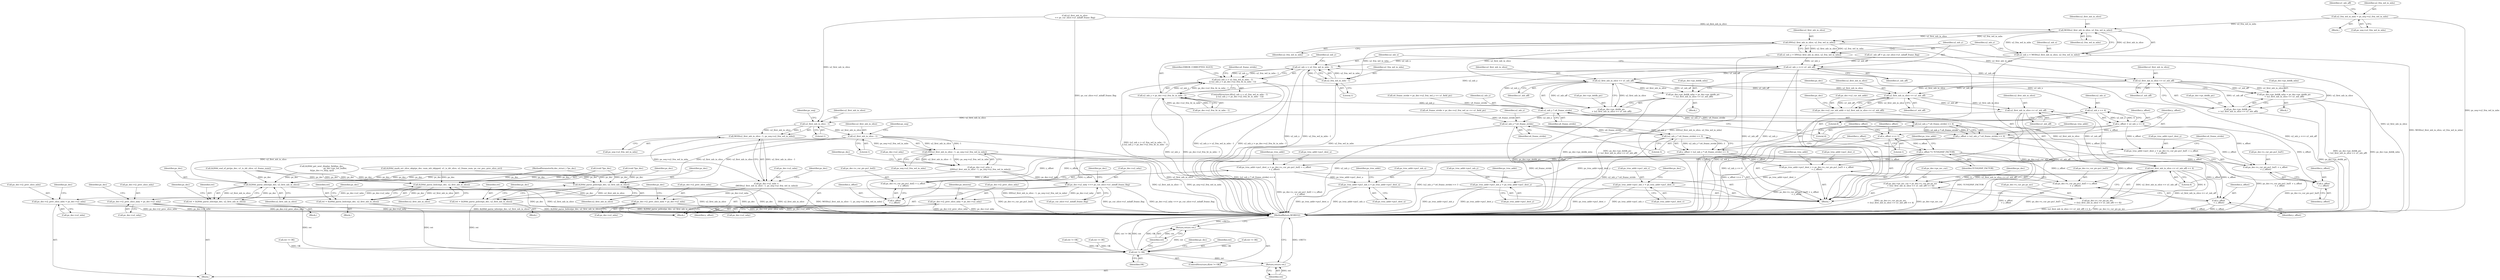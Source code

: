 digraph "0_Android_a78887bcffbc2995cf9ed72e0697acf560875e9e_2@pointer" {
"1001871" [label="(Call,u2_frm_wd_in_mbs = ps_seq->u2_frm_wd_in_mbs)"];
"1001912" [label="(Call,MOD(u2_first_mb_in_slice, u2_frm_wd_in_mbs))"];
"1001910" [label="(Call,u2_mb_x = MOD(u2_first_mb_in_slice, u2_frm_wd_in_mbs))"];
"1001925" [label="(Call,u2_mb_x > u2_frm_wd_in_mbs - 1)"];
"1001924" [label="(Call,(u2_mb_x > u2_frm_wd_in_mbs - 1)\n || (u2_mb_y > ps_dec->u2_frm_ht_in_mbs - 1))"];
"1001949" [label="(Call,u2_mb_x << 4)"];
"1001947" [label="(Call,x_offset = u2_mb_x << 4)"];
"1001959" [label="(Call,ps_trns_addr->pu1_dest_y = ps_dec->s_cur_pic.pu1_buf1 + x_offset\n + y_offset)"];
"1002018" [label="(Call,ps_trns_addr->pu1_mb_y = ps_trns_addr->pu1_dest_y)"];
"1001963" [label="(Call,ps_dec->s_cur_pic.pu1_buf1 + x_offset\n + y_offset)"];
"1001969" [label="(Call,x_offset\n + y_offset)"];
"1001979" [label="(Call,x_offset >>= 1)"];
"1001989" [label="(Call,x_offset *= YUV420SP_FACTOR)"];
"1001992" [label="(Call,ps_trns_addr->pu1_dest_u = ps_dec->s_cur_pic.pu1_buf2 + x_offset\n + y_offset)"];
"1002025" [label="(Call,ps_trns_addr->pu1_mb_u = ps_trns_addr->pu1_dest_u)"];
"1001996" [label="(Call,ps_dec->s_cur_pic.pu1_buf2 + x_offset\n + y_offset)"];
"1002002" [label="(Call,x_offset\n + y_offset)"];
"1002005" [label="(Call,ps_trns_addr->pu1_dest_v = ps_dec->s_cur_pic.pu1_buf3 + x_offset\n + y_offset)"];
"1002032" [label="(Call,ps_trns_addr->pu1_mb_v = ps_trns_addr->pu1_dest_v)"];
"1002009" [label="(Call,ps_dec->s_cur_pic.pu1_buf3 + x_offset\n + y_offset)"];
"1002015" [label="(Call,x_offset\n + y_offset)"];
"1001917" [label="(Call,DIV(u2_first_mb_in_slice, u2_frm_wd_in_mbs))"];
"1001915" [label="(Call,u2_mb_y = DIV(u2_first_mb_in_slice, u2_frm_wd_in_mbs))"];
"1001920" [label="(Call,u2_mb_y <<= u1_mb_aff)"];
"1001930" [label="(Call,u2_mb_y > ps_dec->u2_frm_ht_in_mbs - 1)"];
"1001955" [label="(Call,u2_mb_y * u4_frame_stride)"];
"1001954" [label="(Call,(u2_mb_y * u4_frame_stride) << 4)"];
"1001952" [label="(Call,y_offset = (u2_mb_y * u4_frame_stride) << 4)"];
"1001985" [label="(Call,u2_mb_y * u4_frame_stride)"];
"1001984" [label="(Call,(u2_mb_y * u4_frame_stride) << 3)"];
"1001982" [label="(Call,y_offset = (u2_mb_y * u4_frame_stride) << 3)"];
"1002054" [label="(Call,u2_first_mb_in_slice << u1_mb_aff)"];
"1002046" [label="(Call,ps_dec->ps_deblk_mbn = ps_dec->ps_deblk_pic\n + (u2_first_mb_in_slice << u1_mb_aff))"];
"1002050" [label="(Call,ps_dec->ps_deblk_pic\n + (u2_first_mb_in_slice << u1_mb_aff))"];
"1002074" [label="(Call,u2_first_mb_in_slice << u1_mb_aff)"];
"1002070" [label="(Call,ps_dec->u2_cur_mb_addr = (u2_first_mb_in_slice << u1_mb_aff))"];
"1002088" [label="(Call,u2_first_mb_in_slice << u1_mb_aff)"];
"1002087" [label="(Call,(u2_first_mb_in_slice << u1_mb_aff) << 4)"];
"1002077" [label="(Call,ps_dec->ps_mv_cur = ps_dec->s_cur_pic.ps_mv\n + ((u2_first_mb_in_slice << u1_mb_aff) << 4))"];
"1002081" [label="(Call,ps_dec->s_cur_pic.ps_mv\n + ((u2_first_mb_in_slice << u1_mb_aff) << 4))"];
"1002201" [label="(Call,u2_first_mb_in_slice - 1)"];
"1002200" [label="(Call,MOD(u2_first_mb_in_slice - 1, ps_seq->u2_frm_wd_in_mbs))"];
"1002196" [label="(Call,ps_dec->u2_mbx =\n (MOD(u2_first_mb_in_slice - 1, ps_seq->u2_frm_wd_in_mbs)))"];
"1002225" [label="(Call,ps_dec->i2_prev_slice_mbx = ps_dec->u2_mbx)"];
"1002513" [label="(Call,ps_dec->i2_prev_slice_mbx = ps_dec->u2_mbx)"];
"1002211" [label="(Call,DIV(u2_first_mb_in_slice - 1, ps_seq->u2_frm_wd_in_mbs))"];
"1002207" [label="(Call,ps_dec->u2_mby =\n (DIV(u2_first_mb_in_slice - 1, ps_seq->u2_frm_wd_in_mbs)))"];
"1002218" [label="(Call,ps_dec->u2_mby <<= ps_cur_slice->u1_mbaff_frame_flag)"];
"1002232" [label="(Call,ps_dec->i2_prev_slice_mby = ps_dec->u2_mby)"];
"1002520" [label="(Call,ps_dec->i2_prev_slice_mby = ps_dec->u2_mby)"];
"1002212" [label="(Call,u2_first_mb_in_slice - 1)"];
"1002403" [label="(Call,ih264d_parse_islice(ps_dec, u2_first_mb_in_slice))"];
"1002401" [label="(Call,ret = ih264d_parse_islice(ps_dec, u2_first_mb_in_slice))"];
"1002504" [label="(Call,ret != OK)"];
"1002507" [label="(Return,return ret;)"];
"1002568" [label="(Return,return ret;)"];
"1002438" [label="(Call,ih264d_parse_pslice(ps_dec, u2_first_mb_in_slice))"];
"1002436" [label="(Call,ret = ih264d_parse_pslice(ps_dec, u2_first_mb_in_slice))"];
"1002472" [label="(Call,ih264d_parse_bslice(ps_dec, u2_first_mb_in_slice))"];
"1002470" [label="(Call,ret = ih264d_parse_bslice(ps_dec, u2_first_mb_in_slice))"];
"1002067" [label="(Call,u2_first_mb_in_slice << u1_mb_aff)"];
"1002059" [label="(Call,ps_dec->ps_deblk_mbn = ps_dec->ps_deblk_pic\n + (u2_first_mb_in_slice << u1_mb_aff))"];
"1002063" [label="(Call,ps_dec->ps_deblk_pic\n + (u2_first_mb_in_slice << u1_mb_aff))"];
"1001927" [label="(Call,u2_frm_wd_in_mbs - 1)"];
"1002241" [label="(Identifier,ps_bitstrm)"];
"1002074" [label="(Call,u2_first_mb_in_slice << u1_mb_aff)"];
"1001876" [label="(Call,u1_mb_aff = ps_cur_slice->u1_mbaff_frame_flag)"];
"1002473" [label="(Identifier,ps_dec)"];
"1001955" [label="(Call,u2_mb_y * u4_frame_stride)"];
"1002522" [label="(Identifier,ps_dec)"];
"1002009" [label="(Call,ps_dec->s_cur_pic.pu1_buf3 + x_offset\n + y_offset)"];
"1002071" [label="(Call,ps_dec->u2_cur_mb_addr)"];
"1002019" [label="(Call,ps_trns_addr->pu1_mb_y)"];
"1001951" [label="(Literal,4)"];
"1002214" [label="(Literal,1)"];
"1002016" [label="(Identifier,x_offset)"];
"1002437" [label="(Identifier,ret)"];
"1002072" [label="(Identifier,ps_dec)"];
"1002201" [label="(Call,u2_first_mb_in_slice - 1)"];
"1001950" [label="(Identifier,u2_mb_x)"];
"1002506" [label="(Identifier,OK)"];
"1001226" [label="(Call,ih264d_end_of_pic(ps_dec, u1_is_idr_slice, u2_frame_num))"];
"1002507" [label="(Return,return ret;)"];
"1002443" [label="(Identifier,ps_dec)"];
"1002088" [label="(Call,u2_first_mb_in_slice << u1_mb_aff)"];
"1002216" [label="(Identifier,ps_seq)"];
"1002462" [label="(Block,)"];
"1002233" [label="(Call,ps_dec->i2_prev_slice_mby)"];
"1002045" [label="(Block,)"];
"1001917" [label="(Call,DIV(u2_first_mb_in_slice, u2_frm_wd_in_mbs))"];
"1002078" [label="(Call,ps_dec->ps_mv_cur)"];
"1001590" [label="(Call,ih264d_get_next_display_field(ps_dec,\n                                          ps_dec->ps_out_buffer,\n &(ps_dec->s_disp_op)))"];
"1001645" [label="(Call,(void *)ps_dec)"];
"1001231" [label="(Call,ret != OK)"];
"1001929" [label="(Literal,1)"];
"1002404" [label="(Identifier,ps_dec)"];
"1002524" [label="(Call,ps_dec->u2_mby)"];
"1002010" [label="(Call,ps_dec->s_cur_pic.pu1_buf3)"];
"1002017" [label="(Identifier,y_offset)"];
"1002034" [label="(Identifier,ps_trns_addr)"];
"1001129" [label="(Call,ret != OK)"];
"1002438" [label="(Call,ih264d_parse_pslice(ps_dec, u2_first_mb_in_slice))"];
"1001979" [label="(Call,x_offset >>= 1)"];
"1001981" [label="(Literal,1)"];
"1001871" [label="(Call,u2_frm_wd_in_mbs = ps_seq->u2_frm_wd_in_mbs)"];
"1002472" [label="(Call,ih264d_parse_bslice(ps_dec, u2_first_mb_in_slice))"];
"1002006" [label="(Call,ps_trns_addr->pu1_dest_v)"];
"1001924" [label="(Call,(u2_mb_x > u2_frm_wd_in_mbs - 1)\n || (u2_mb_y > ps_dec->u2_frm_ht_in_mbs - 1))"];
"1001867" [label="(Block,)"];
"1002513" [label="(Call,ps_dec->i2_prev_slice_mbx = ps_dec->u2_mbx)"];
"1002508" [label="(Identifier,ret)"];
"1002005" [label="(Call,ps_trns_addr->pu1_dest_v = ps_dec->s_cur_pic.pu1_buf3 + x_offset\n + y_offset)"];
"1002082" [label="(Call,ps_dec->s_cur_pic.ps_mv)"];
"1001940" [label="(Call,u4_frame_stride = ps_dec->u2_frm_wd_y << u1_field_pic)"];
"1002220" [label="(Identifier,ps_dec)"];
"1002530" [label="(Identifier,ps_dec)"];
"1002015" [label="(Call,x_offset\n + y_offset)"];
"1002051" [label="(Call,ps_dec->ps_deblk_pic)"];
"1001963" [label="(Call,ps_dec->s_cur_pic.pu1_buf1 + x_offset\n + y_offset)"];
"1001948" [label="(Identifier,x_offset)"];
"1002514" [label="(Call,ps_dec->i2_prev_slice_mbx)"];
"1001858" [label="(Call,u2_first_mb_in_slice\n << ps_cur_slice->u1_mbaff_frame_flag)"];
"1001954" [label="(Call,(u2_mb_y * u4_frame_stride) << 4)"];
"1002191" [label="(Identifier,ps_dec)"];
"1002203" [label="(Literal,1)"];
"1002511" [label="(Identifier,ps_dec)"];
"1002068" [label="(Identifier,u2_first_mb_in_slice)"];
"1002219" [label="(Call,ps_dec->u2_mby)"];
"1002033" [label="(Call,ps_trns_addr->pu1_mb_v)"];
"1002046" [label="(Call,ps_dec->ps_deblk_mbn = ps_dec->ps_deblk_pic\n + (u2_first_mb_in_slice << u1_mb_aff))"];
"1001931" [label="(Identifier,u2_mb_y)"];
"1002471" [label="(Identifier,ret)"];
"1002234" [label="(Identifier,ps_dec)"];
"1002402" [label="(Identifier,ret)"];
"1002077" [label="(Call,ps_dec->ps_mv_cur = ps_dec->s_cur_pic.ps_mv\n + ((u2_first_mb_in_slice << u1_mb_aff) << 4))"];
"1002075" [label="(Identifier,u2_first_mb_in_slice)"];
"1002069" [label="(Identifier,u1_mb_aff)"];
"1000166" [label="(Block,)"];
"1001911" [label="(Identifier,u2_mb_x)"];
"1001952" [label="(Call,y_offset = (u2_mb_y * u4_frame_stride) << 4)"];
"1002076" [label="(Identifier,u1_mb_aff)"];
"1002207" [label="(Call,ps_dec->u2_mby =\n (DIV(u2_first_mb_in_slice - 1, ps_seq->u2_frm_wd_in_mbs)))"];
"1002428" [label="(Block,)"];
"1002025" [label="(Call,ps_trns_addr->pu1_mb_u = ps_trns_addr->pu1_dest_u)"];
"1002197" [label="(Call,ps_dec->u2_mbx)"];
"1002050" [label="(Call,ps_dec->ps_deblk_pic\n + (u2_first_mb_in_slice << u1_mb_aff))"];
"1001941" [label="(Identifier,u4_frame_stride)"];
"1002439" [label="(Identifier,ps_dec)"];
"1001980" [label="(Identifier,x_offset)"];
"1002212" [label="(Call,u2_first_mb_in_slice - 1)"];
"1001915" [label="(Call,u2_mb_y = DIV(u2_first_mb_in_slice, u2_frm_wd_in_mbs))"];
"1001849" [label="(Block,)"];
"1001996" [label="(Call,ps_dec->s_cur_pic.pu1_buf2 + x_offset\n + y_offset)"];
"1002505" [label="(Identifier,ret)"];
"1001973" [label="(Identifier,u4_frame_stride)"];
"1001983" [label="(Identifier,y_offset)"];
"1001957" [label="(Identifier,u4_frame_stride)"];
"1001958" [label="(Literal,4)"];
"1001939" [label="(Identifier,ERROR_CORRUPTED_SLICE)"];
"1001877" [label="(Identifier,u1_mb_aff)"];
"1002568" [label="(Return,return ret;)"];
"1001886" [label="(Block,)"];
"1002002" [label="(Call,x_offset\n + y_offset)"];
"1002079" [label="(Identifier,ps_dec)"];
"1001991" [label="(Identifier,YUV420SP_FACTOR)"];
"1002218" [label="(Call,ps_dec->u2_mby <<= ps_cur_slice->u1_mbaff_frame_flag)"];
"1002436" [label="(Call,ret = ih264d_parse_pslice(ps_dec, u2_first_mb_in_slice))"];
"1002003" [label="(Identifier,x_offset)"];
"1002569" [label="(Identifier,ret)"];
"1002401" [label="(Call,ret = ih264d_parse_islice(ps_dec, u2_first_mb_in_slice))"];
"1002209" [label="(Identifier,ps_dec)"];
"1001923" [label="(ControlStructure,if((u2_mb_x > u2_frm_wd_in_mbs - 1)\n || (u2_mb_y > ps_dec->u2_frm_ht_in_mbs - 1)))"];
"1000165" [label="(MethodParameterIn,dec_struct_t *ps_dec)"];
"1002059" [label="(Call,ps_dec->ps_deblk_mbn = ps_dec->ps_deblk_pic\n + (u2_first_mb_in_slice << u1_mb_aff))"];
"1002213" [label="(Identifier,u2_first_mb_in_slice)"];
"1001914" [label="(Identifier,u2_frm_wd_in_mbs)"];
"1001916" [label="(Identifier,u2_mb_y)"];
"1001997" [label="(Call,ps_dec->s_cur_pic.pu1_buf2)"];
"1001930" [label="(Call,u2_mb_y > ps_dec->u2_frm_ht_in_mbs - 1)"];
"1002208" [label="(Call,ps_dec->u2_mby)"];
"1002007" [label="(Identifier,ps_trns_addr)"];
"1001970" [label="(Identifier,x_offset)"];
"1002440" [label="(Identifier,u2_first_mb_in_slice)"];
"1001959" [label="(Call,ps_trns_addr->pu1_dest_y = ps_dec->s_cur_pic.pu1_buf1 + x_offset\n + y_offset)"];
"1002004" [label="(Identifier,y_offset)"];
"1002022" [label="(Call,ps_trns_addr->pu1_dest_y)"];
"1001982" [label="(Call,y_offset = (u2_mb_y * u4_frame_stride) << 3)"];
"1002032" [label="(Call,ps_trns_addr->pu1_mb_v = ps_trns_addr->pu1_dest_v)"];
"1001920" [label="(Call,u2_mb_y <<= u1_mb_aff)"];
"1002087" [label="(Call,(u2_first_mb_in_slice << u1_mb_aff) << 4)"];
"1002225" [label="(Call,ps_dec->i2_prev_slice_mbx = ps_dec->u2_mbx)"];
"1002477" [label="(Identifier,ps_dec)"];
"1002236" [label="(Call,ps_dec->u2_mby)"];
"1002042" [label="(Identifier,ps_dec)"];
"1002232" [label="(Call,ps_dec->i2_prev_slice_mby = ps_dec->u2_mby)"];
"1001918" [label="(Identifier,u2_first_mb_in_slice)"];
"1002027" [label="(Identifier,ps_trns_addr)"];
"1002056" [label="(Identifier,u1_mb_aff)"];
"1001873" [label="(Call,ps_seq->u2_frm_wd_in_mbs)"];
"1001913" [label="(Identifier,u2_first_mb_in_slice)"];
"1002229" [label="(Call,ps_dec->u2_mbx)"];
"1001579" [label="(Call,ret != OK)"];
"1002227" [label="(Identifier,ps_dec)"];
"1001689" [label="(Call,(void *)ps_dec)"];
"1002405" [label="(Identifier,u2_first_mb_in_slice)"];
"1001921" [label="(Identifier,u2_mb_y)"];
"1001994" [label="(Identifier,ps_trns_addr)"];
"1002036" [label="(Call,ps_trns_addr->pu1_dest_v)"];
"1001928" [label="(Identifier,u2_frm_wd_in_mbs)"];
"1002205" [label="(Identifier,ps_seq)"];
"1002503" [label="(ControlStructure,if(ret != OK))"];
"1001990" [label="(Identifier,x_offset)"];
"1002047" [label="(Call,ps_dec->ps_deblk_mbn)"];
"1001972" [label="(Call,u4_frame_stride = ps_dec->u2_frm_wd_uv << u1_field_pic)"];
"1002222" [label="(Call,ps_cur_slice->u1_mbaff_frame_flag)"];
"1002474" [label="(Identifier,u2_first_mb_in_slice)"];
"1002060" [label="(Call,ps_dec->ps_deblk_mbn)"];
"1002054" [label="(Call,u2_first_mb_in_slice << u1_mb_aff)"];
"1002089" [label="(Identifier,u2_first_mb_in_slice)"];
"1002081" [label="(Call,ps_dec->s_cur_pic.ps_mv\n + ((u2_first_mb_in_slice << u1_mb_aff) << 4))"];
"1001926" [label="(Identifier,u2_mb_x)"];
"1002410" [label="(Identifier,ps_dec)"];
"1002018" [label="(Call,ps_trns_addr->pu1_mb_y = ps_trns_addr->pu1_dest_y)"];
"1002226" [label="(Call,ps_dec->i2_prev_slice_mbx)"];
"1001969" [label="(Call,x_offset\n + y_offset)"];
"1002026" [label="(Call,ps_trns_addr->pu1_mb_u)"];
"1001984" [label="(Call,(u2_mb_y * u4_frame_stride) << 3)"];
"1001993" [label="(Call,ps_trns_addr->pu1_dest_u)"];
"1001910" [label="(Call,u2_mb_x = MOD(u2_first_mb_in_slice, u2_frm_wd_in_mbs))"];
"1001932" [label="(Call,ps_dec->u2_frm_ht_in_mbs - 1)"];
"1001872" [label="(Identifier,u2_frm_wd_in_mbs)"];
"1002091" [label="(Literal,4)"];
"1002070" [label="(Call,ps_dec->u2_cur_mb_addr = (u2_first_mb_in_slice << u1_mb_aff))"];
"1001043" [label="(Call,ih264d_mark_err_slice_skip(ps_dec, num_mb_skipped, u1_is_idr_slice, u2_frame_num, ps_cur_poc, prev_slice_err))"];
"1002504" [label="(Call,ret != OK)"];
"1001964" [label="(Call,ps_dec->s_cur_pic.pu1_buf1)"];
"1002517" [label="(Call,ps_dec->u2_mbx)"];
"1002520" [label="(Call,ps_dec->i2_prev_slice_mby = ps_dec->u2_mby)"];
"1001927" [label="(Call,u2_frm_wd_in_mbs - 1)"];
"1002196" [label="(Call,ps_dec->u2_mbx =\n (MOD(u2_first_mb_in_slice - 1, ps_seq->u2_frm_wd_in_mbs)))"];
"1002570" [label="(MethodReturn,WORD32)"];
"1002393" [label="(Block,)"];
"1001989" [label="(Call,x_offset *= YUV420SP_FACTOR)"];
"1001988" [label="(Literal,3)"];
"1002202" [label="(Identifier,u2_first_mb_in_slice)"];
"1002064" [label="(Call,ps_dec->ps_deblk_pic)"];
"1002470" [label="(Call,ret = ih264d_parse_bslice(ps_dec, u2_first_mb_in_slice))"];
"1002211" [label="(Call,DIV(u2_first_mb_in_slice - 1, ps_seq->u2_frm_wd_in_mbs))"];
"1001971" [label="(Identifier,y_offset)"];
"1001949" [label="(Call,u2_mb_x << 4)"];
"1002204" [label="(Call,ps_seq->u2_frm_wd_in_mbs)"];
"1001992" [label="(Call,ps_trns_addr->pu1_dest_u = ps_dec->s_cur_pic.pu1_buf2 + x_offset\n + y_offset)"];
"1001961" [label="(Identifier,ps_trns_addr)"];
"1001912" [label="(Call,MOD(u2_first_mb_in_slice, u2_frm_wd_in_mbs))"];
"1002521" [label="(Call,ps_dec->i2_prev_slice_mby)"];
"1002090" [label="(Identifier,u1_mb_aff)"];
"1002063" [label="(Call,ps_dec->ps_deblk_pic\n + (u2_first_mb_in_slice << u1_mb_aff))"];
"1001922" [label="(Identifier,u1_mb_aff)"];
"1001919" [label="(Identifier,u2_frm_wd_in_mbs)"];
"1001364" [label="(Call,ret != OK)"];
"1002215" [label="(Call,ps_seq->u2_frm_wd_in_mbs)"];
"1002055" [label="(Identifier,u2_first_mb_in_slice)"];
"1002058" [label="(Block,)"];
"1002029" [label="(Call,ps_trns_addr->pu1_dest_u)"];
"1001925" [label="(Call,u2_mb_x > u2_frm_wd_in_mbs - 1)"];
"1001947" [label="(Call,x_offset = u2_mb_x << 4)"];
"1002403" [label="(Call,ih264d_parse_islice(ps_dec, u2_first_mb_in_slice))"];
"1001987" [label="(Identifier,u4_frame_stride)"];
"1002067" [label="(Call,u2_first_mb_in_slice << u1_mb_aff)"];
"1001985" [label="(Call,u2_mb_y * u4_frame_stride)"];
"1001956" [label="(Identifier,u2_mb_y)"];
"1001953" [label="(Identifier,y_offset)"];
"1001986" [label="(Identifier,u2_mb_y)"];
"1002020" [label="(Identifier,ps_trns_addr)"];
"1001960" [label="(Call,ps_trns_addr->pu1_dest_y)"];
"1002200" [label="(Call,MOD(u2_first_mb_in_slice - 1, ps_seq->u2_frm_wd_in_mbs))"];
"1001871" -> "1001867"  [label="AST: "];
"1001871" -> "1001873"  [label="CFG: "];
"1001872" -> "1001871"  [label="AST: "];
"1001873" -> "1001871"  [label="AST: "];
"1001877" -> "1001871"  [label="CFG: "];
"1001871" -> "1002570"  [label="DDG: ps_seq->u2_frm_wd_in_mbs"];
"1001871" -> "1001912"  [label="DDG: u2_frm_wd_in_mbs"];
"1001912" -> "1001910"  [label="AST: "];
"1001912" -> "1001914"  [label="CFG: "];
"1001913" -> "1001912"  [label="AST: "];
"1001914" -> "1001912"  [label="AST: "];
"1001910" -> "1001912"  [label="CFG: "];
"1001912" -> "1001910"  [label="DDG: u2_first_mb_in_slice"];
"1001912" -> "1001910"  [label="DDG: u2_frm_wd_in_mbs"];
"1001858" -> "1001912"  [label="DDG: u2_first_mb_in_slice"];
"1001912" -> "1001917"  [label="DDG: u2_first_mb_in_slice"];
"1001912" -> "1001917"  [label="DDG: u2_frm_wd_in_mbs"];
"1001910" -> "1001886"  [label="AST: "];
"1001911" -> "1001910"  [label="AST: "];
"1001916" -> "1001910"  [label="CFG: "];
"1001910" -> "1002570"  [label="DDG: MOD(u2_first_mb_in_slice, u2_frm_wd_in_mbs)"];
"1001910" -> "1001925"  [label="DDG: u2_mb_x"];
"1001925" -> "1001924"  [label="AST: "];
"1001925" -> "1001927"  [label="CFG: "];
"1001926" -> "1001925"  [label="AST: "];
"1001927" -> "1001925"  [label="AST: "];
"1001931" -> "1001925"  [label="CFG: "];
"1001924" -> "1001925"  [label="CFG: "];
"1001925" -> "1002570"  [label="DDG: u2_mb_x"];
"1001925" -> "1002570"  [label="DDG: u2_frm_wd_in_mbs - 1"];
"1001925" -> "1001924"  [label="DDG: u2_mb_x"];
"1001925" -> "1001924"  [label="DDG: u2_frm_wd_in_mbs - 1"];
"1001927" -> "1001925"  [label="DDG: u2_frm_wd_in_mbs"];
"1001927" -> "1001925"  [label="DDG: 1"];
"1001925" -> "1001949"  [label="DDG: u2_mb_x"];
"1001924" -> "1001923"  [label="AST: "];
"1001924" -> "1001930"  [label="CFG: "];
"1001930" -> "1001924"  [label="AST: "];
"1001939" -> "1001924"  [label="CFG: "];
"1001941" -> "1001924"  [label="CFG: "];
"1001924" -> "1002570"  [label="DDG: u2_mb_y > ps_dec->u2_frm_ht_in_mbs - 1"];
"1001924" -> "1002570"  [label="DDG: (u2_mb_x > u2_frm_wd_in_mbs - 1)\n || (u2_mb_y > ps_dec->u2_frm_ht_in_mbs - 1)"];
"1001924" -> "1002570"  [label="DDG: u2_mb_x > u2_frm_wd_in_mbs - 1"];
"1001930" -> "1001924"  [label="DDG: u2_mb_y"];
"1001930" -> "1001924"  [label="DDG: ps_dec->u2_frm_ht_in_mbs - 1"];
"1001949" -> "1001947"  [label="AST: "];
"1001949" -> "1001951"  [label="CFG: "];
"1001950" -> "1001949"  [label="AST: "];
"1001951" -> "1001949"  [label="AST: "];
"1001947" -> "1001949"  [label="CFG: "];
"1001949" -> "1002570"  [label="DDG: u2_mb_x"];
"1001949" -> "1001947"  [label="DDG: u2_mb_x"];
"1001949" -> "1001947"  [label="DDG: 4"];
"1001947" -> "1001886"  [label="AST: "];
"1001948" -> "1001947"  [label="AST: "];
"1001953" -> "1001947"  [label="CFG: "];
"1001947" -> "1002570"  [label="DDG: u2_mb_x << 4"];
"1001947" -> "1001959"  [label="DDG: x_offset"];
"1001947" -> "1001963"  [label="DDG: x_offset"];
"1001947" -> "1001969"  [label="DDG: x_offset"];
"1001947" -> "1001979"  [label="DDG: x_offset"];
"1001959" -> "1001886"  [label="AST: "];
"1001959" -> "1001963"  [label="CFG: "];
"1001960" -> "1001959"  [label="AST: "];
"1001963" -> "1001959"  [label="AST: "];
"1001973" -> "1001959"  [label="CFG: "];
"1001959" -> "1002570"  [label="DDG: ps_dec->s_cur_pic.pu1_buf1 + x_offset\n + y_offset"];
"1001952" -> "1001959"  [label="DDG: y_offset"];
"1001959" -> "1002018"  [label="DDG: ps_trns_addr->pu1_dest_y"];
"1002018" -> "1001886"  [label="AST: "];
"1002018" -> "1002022"  [label="CFG: "];
"1002019" -> "1002018"  [label="AST: "];
"1002022" -> "1002018"  [label="AST: "];
"1002027" -> "1002018"  [label="CFG: "];
"1002018" -> "1002570"  [label="DDG: ps_trns_addr->pu1_dest_y"];
"1002018" -> "1002570"  [label="DDG: ps_trns_addr->pu1_mb_y"];
"1001963" -> "1001969"  [label="CFG: "];
"1001964" -> "1001963"  [label="AST: "];
"1001969" -> "1001963"  [label="AST: "];
"1001963" -> "1002570"  [label="DDG: ps_dec->s_cur_pic.pu1_buf1"];
"1001952" -> "1001963"  [label="DDG: y_offset"];
"1001969" -> "1001971"  [label="CFG: "];
"1001970" -> "1001969"  [label="AST: "];
"1001971" -> "1001969"  [label="AST: "];
"1001952" -> "1001969"  [label="DDG: y_offset"];
"1001979" -> "1001886"  [label="AST: "];
"1001979" -> "1001981"  [label="CFG: "];
"1001980" -> "1001979"  [label="AST: "];
"1001981" -> "1001979"  [label="AST: "];
"1001983" -> "1001979"  [label="CFG: "];
"1001979" -> "1002570"  [label="DDG: x_offset >>= 1"];
"1001979" -> "1001989"  [label="DDG: x_offset"];
"1001989" -> "1001886"  [label="AST: "];
"1001989" -> "1001991"  [label="CFG: "];
"1001990" -> "1001989"  [label="AST: "];
"1001991" -> "1001989"  [label="AST: "];
"1001994" -> "1001989"  [label="CFG: "];
"1001989" -> "1002570"  [label="DDG: YUV420SP_FACTOR"];
"1001989" -> "1001992"  [label="DDG: x_offset"];
"1001989" -> "1001996"  [label="DDG: x_offset"];
"1001989" -> "1002002"  [label="DDG: x_offset"];
"1001989" -> "1002005"  [label="DDG: x_offset"];
"1001989" -> "1002009"  [label="DDG: x_offset"];
"1001989" -> "1002015"  [label="DDG: x_offset"];
"1001992" -> "1001886"  [label="AST: "];
"1001992" -> "1001996"  [label="CFG: "];
"1001993" -> "1001992"  [label="AST: "];
"1001996" -> "1001992"  [label="AST: "];
"1002007" -> "1001992"  [label="CFG: "];
"1001992" -> "1002570"  [label="DDG: ps_dec->s_cur_pic.pu1_buf2 + x_offset\n + y_offset"];
"1001982" -> "1001992"  [label="DDG: y_offset"];
"1001992" -> "1002025"  [label="DDG: ps_trns_addr->pu1_dest_u"];
"1002025" -> "1001886"  [label="AST: "];
"1002025" -> "1002029"  [label="CFG: "];
"1002026" -> "1002025"  [label="AST: "];
"1002029" -> "1002025"  [label="AST: "];
"1002034" -> "1002025"  [label="CFG: "];
"1002025" -> "1002570"  [label="DDG: ps_trns_addr->pu1_dest_u"];
"1002025" -> "1002570"  [label="DDG: ps_trns_addr->pu1_mb_u"];
"1001996" -> "1002002"  [label="CFG: "];
"1001997" -> "1001996"  [label="AST: "];
"1002002" -> "1001996"  [label="AST: "];
"1001996" -> "1002570"  [label="DDG: ps_dec->s_cur_pic.pu1_buf2"];
"1001982" -> "1001996"  [label="DDG: y_offset"];
"1002002" -> "1002004"  [label="CFG: "];
"1002003" -> "1002002"  [label="AST: "];
"1002004" -> "1002002"  [label="AST: "];
"1001982" -> "1002002"  [label="DDG: y_offset"];
"1002005" -> "1001886"  [label="AST: "];
"1002005" -> "1002009"  [label="CFG: "];
"1002006" -> "1002005"  [label="AST: "];
"1002009" -> "1002005"  [label="AST: "];
"1002020" -> "1002005"  [label="CFG: "];
"1002005" -> "1002570"  [label="DDG: ps_dec->s_cur_pic.pu1_buf3 + x_offset\n + y_offset"];
"1001982" -> "1002005"  [label="DDG: y_offset"];
"1002005" -> "1002032"  [label="DDG: ps_trns_addr->pu1_dest_v"];
"1002032" -> "1001886"  [label="AST: "];
"1002032" -> "1002036"  [label="CFG: "];
"1002033" -> "1002032"  [label="AST: "];
"1002036" -> "1002032"  [label="AST: "];
"1002042" -> "1002032"  [label="CFG: "];
"1002032" -> "1002570"  [label="DDG: ps_trns_addr->pu1_mb_v"];
"1002032" -> "1002570"  [label="DDG: ps_trns_addr->pu1_dest_v"];
"1002009" -> "1002015"  [label="CFG: "];
"1002010" -> "1002009"  [label="AST: "];
"1002015" -> "1002009"  [label="AST: "];
"1002009" -> "1002570"  [label="DDG: x_offset\n + y_offset"];
"1002009" -> "1002570"  [label="DDG: ps_dec->s_cur_pic.pu1_buf3"];
"1001982" -> "1002009"  [label="DDG: y_offset"];
"1002015" -> "1002017"  [label="CFG: "];
"1002016" -> "1002015"  [label="AST: "];
"1002017" -> "1002015"  [label="AST: "];
"1002015" -> "1002570"  [label="DDG: y_offset"];
"1002015" -> "1002570"  [label="DDG: x_offset"];
"1001982" -> "1002015"  [label="DDG: y_offset"];
"1001917" -> "1001915"  [label="AST: "];
"1001917" -> "1001919"  [label="CFG: "];
"1001918" -> "1001917"  [label="AST: "];
"1001919" -> "1001917"  [label="AST: "];
"1001915" -> "1001917"  [label="CFG: "];
"1001917" -> "1002570"  [label="DDG: u2_first_mb_in_slice"];
"1001917" -> "1001915"  [label="DDG: u2_first_mb_in_slice"];
"1001917" -> "1001915"  [label="DDG: u2_frm_wd_in_mbs"];
"1001917" -> "1001927"  [label="DDG: u2_frm_wd_in_mbs"];
"1001917" -> "1002054"  [label="DDG: u2_first_mb_in_slice"];
"1001917" -> "1002067"  [label="DDG: u2_first_mb_in_slice"];
"1001915" -> "1001886"  [label="AST: "];
"1001916" -> "1001915"  [label="AST: "];
"1001921" -> "1001915"  [label="CFG: "];
"1001915" -> "1002570"  [label="DDG: DIV(u2_first_mb_in_slice, u2_frm_wd_in_mbs)"];
"1001915" -> "1001920"  [label="DDG: u2_mb_y"];
"1001920" -> "1001886"  [label="AST: "];
"1001920" -> "1001922"  [label="CFG: "];
"1001921" -> "1001920"  [label="AST: "];
"1001922" -> "1001920"  [label="AST: "];
"1001926" -> "1001920"  [label="CFG: "];
"1001920" -> "1002570"  [label="DDG: u1_mb_aff"];
"1001920" -> "1002570"  [label="DDG: u2_mb_y"];
"1001920" -> "1002570"  [label="DDG: u2_mb_y <<= u1_mb_aff"];
"1001876" -> "1001920"  [label="DDG: u1_mb_aff"];
"1001920" -> "1001930"  [label="DDG: u2_mb_y"];
"1001920" -> "1001955"  [label="DDG: u2_mb_y"];
"1001920" -> "1002054"  [label="DDG: u1_mb_aff"];
"1001920" -> "1002067"  [label="DDG: u1_mb_aff"];
"1001930" -> "1001932"  [label="CFG: "];
"1001931" -> "1001930"  [label="AST: "];
"1001932" -> "1001930"  [label="AST: "];
"1001930" -> "1002570"  [label="DDG: ps_dec->u2_frm_ht_in_mbs - 1"];
"1001930" -> "1002570"  [label="DDG: u2_mb_y"];
"1001932" -> "1001930"  [label="DDG: ps_dec->u2_frm_ht_in_mbs"];
"1001932" -> "1001930"  [label="DDG: 1"];
"1001930" -> "1001955"  [label="DDG: u2_mb_y"];
"1001955" -> "1001954"  [label="AST: "];
"1001955" -> "1001957"  [label="CFG: "];
"1001956" -> "1001955"  [label="AST: "];
"1001957" -> "1001955"  [label="AST: "];
"1001958" -> "1001955"  [label="CFG: "];
"1001955" -> "1001954"  [label="DDG: u2_mb_y"];
"1001955" -> "1001954"  [label="DDG: u4_frame_stride"];
"1001940" -> "1001955"  [label="DDG: u4_frame_stride"];
"1001955" -> "1001985"  [label="DDG: u2_mb_y"];
"1001954" -> "1001952"  [label="AST: "];
"1001954" -> "1001958"  [label="CFG: "];
"1001958" -> "1001954"  [label="AST: "];
"1001952" -> "1001954"  [label="CFG: "];
"1001954" -> "1001952"  [label="DDG: u2_mb_y * u4_frame_stride"];
"1001954" -> "1001952"  [label="DDG: 4"];
"1001952" -> "1001886"  [label="AST: "];
"1001953" -> "1001952"  [label="AST: "];
"1001961" -> "1001952"  [label="CFG: "];
"1001952" -> "1002570"  [label="DDG: (u2_mb_y * u4_frame_stride) << 4"];
"1001985" -> "1001984"  [label="AST: "];
"1001985" -> "1001987"  [label="CFG: "];
"1001986" -> "1001985"  [label="AST: "];
"1001987" -> "1001985"  [label="AST: "];
"1001988" -> "1001985"  [label="CFG: "];
"1001985" -> "1002570"  [label="DDG: u4_frame_stride"];
"1001985" -> "1002570"  [label="DDG: u2_mb_y"];
"1001985" -> "1001984"  [label="DDG: u2_mb_y"];
"1001985" -> "1001984"  [label="DDG: u4_frame_stride"];
"1001972" -> "1001985"  [label="DDG: u4_frame_stride"];
"1001984" -> "1001982"  [label="AST: "];
"1001984" -> "1001988"  [label="CFG: "];
"1001988" -> "1001984"  [label="AST: "];
"1001982" -> "1001984"  [label="CFG: "];
"1001984" -> "1002570"  [label="DDG: u2_mb_y * u4_frame_stride"];
"1001984" -> "1001982"  [label="DDG: u2_mb_y * u4_frame_stride"];
"1001984" -> "1001982"  [label="DDG: 3"];
"1001982" -> "1001886"  [label="AST: "];
"1001983" -> "1001982"  [label="AST: "];
"1001990" -> "1001982"  [label="CFG: "];
"1001982" -> "1002570"  [label="DDG: (u2_mb_y * u4_frame_stride) << 3"];
"1002054" -> "1002050"  [label="AST: "];
"1002054" -> "1002056"  [label="CFG: "];
"1002055" -> "1002054"  [label="AST: "];
"1002056" -> "1002054"  [label="AST: "];
"1002050" -> "1002054"  [label="CFG: "];
"1002054" -> "1002046"  [label="DDG: u2_first_mb_in_slice"];
"1002054" -> "1002046"  [label="DDG: u1_mb_aff"];
"1002054" -> "1002050"  [label="DDG: u2_first_mb_in_slice"];
"1002054" -> "1002050"  [label="DDG: u1_mb_aff"];
"1002054" -> "1002074"  [label="DDG: u2_first_mb_in_slice"];
"1002054" -> "1002074"  [label="DDG: u1_mb_aff"];
"1002046" -> "1002045"  [label="AST: "];
"1002046" -> "1002050"  [label="CFG: "];
"1002047" -> "1002046"  [label="AST: "];
"1002050" -> "1002046"  [label="AST: "];
"1002072" -> "1002046"  [label="CFG: "];
"1002046" -> "1002570"  [label="DDG: ps_dec->ps_deblk_mbn"];
"1002046" -> "1002570"  [label="DDG: ps_dec->ps_deblk_pic\n + (u2_first_mb_in_slice << u1_mb_aff)"];
"1002051" -> "1002050"  [label="AST: "];
"1002050" -> "1002570"  [label="DDG: ps_dec->ps_deblk_pic"];
"1002074" -> "1002070"  [label="AST: "];
"1002074" -> "1002076"  [label="CFG: "];
"1002075" -> "1002074"  [label="AST: "];
"1002076" -> "1002074"  [label="AST: "];
"1002070" -> "1002074"  [label="CFG: "];
"1002074" -> "1002070"  [label="DDG: u2_first_mb_in_slice"];
"1002074" -> "1002070"  [label="DDG: u1_mb_aff"];
"1002067" -> "1002074"  [label="DDG: u2_first_mb_in_slice"];
"1002067" -> "1002074"  [label="DDG: u1_mb_aff"];
"1002074" -> "1002088"  [label="DDG: u2_first_mb_in_slice"];
"1002074" -> "1002088"  [label="DDG: u1_mb_aff"];
"1002070" -> "1001886"  [label="AST: "];
"1002071" -> "1002070"  [label="AST: "];
"1002079" -> "1002070"  [label="CFG: "];
"1002070" -> "1002570"  [label="DDG: ps_dec->u2_cur_mb_addr"];
"1002088" -> "1002087"  [label="AST: "];
"1002088" -> "1002090"  [label="CFG: "];
"1002089" -> "1002088"  [label="AST: "];
"1002090" -> "1002088"  [label="AST: "];
"1002091" -> "1002088"  [label="CFG: "];
"1002088" -> "1002570"  [label="DDG: u1_mb_aff"];
"1002088" -> "1002087"  [label="DDG: u2_first_mb_in_slice"];
"1002088" -> "1002087"  [label="DDG: u1_mb_aff"];
"1002088" -> "1002201"  [label="DDG: u2_first_mb_in_slice"];
"1002087" -> "1002081"  [label="AST: "];
"1002087" -> "1002091"  [label="CFG: "];
"1002091" -> "1002087"  [label="AST: "];
"1002081" -> "1002087"  [label="CFG: "];
"1002087" -> "1002570"  [label="DDG: u2_first_mb_in_slice << u1_mb_aff"];
"1002087" -> "1002077"  [label="DDG: u2_first_mb_in_slice << u1_mb_aff"];
"1002087" -> "1002077"  [label="DDG: 4"];
"1002087" -> "1002081"  [label="DDG: u2_first_mb_in_slice << u1_mb_aff"];
"1002087" -> "1002081"  [label="DDG: 4"];
"1002077" -> "1001886"  [label="AST: "];
"1002077" -> "1002081"  [label="CFG: "];
"1002078" -> "1002077"  [label="AST: "];
"1002081" -> "1002077"  [label="AST: "];
"1002191" -> "1002077"  [label="CFG: "];
"1002077" -> "1002570"  [label="DDG: ps_dec->s_cur_pic.ps_mv\n + ((u2_first_mb_in_slice << u1_mb_aff) << 4)"];
"1002077" -> "1002570"  [label="DDG: ps_dec->ps_mv_cur"];
"1002082" -> "1002081"  [label="AST: "];
"1002081" -> "1002570"  [label="DDG: (u2_first_mb_in_slice << u1_mb_aff) << 4"];
"1002081" -> "1002570"  [label="DDG: ps_dec->s_cur_pic.ps_mv"];
"1002201" -> "1002200"  [label="AST: "];
"1002201" -> "1002203"  [label="CFG: "];
"1002202" -> "1002201"  [label="AST: "];
"1002203" -> "1002201"  [label="AST: "];
"1002205" -> "1002201"  [label="CFG: "];
"1002201" -> "1002200"  [label="DDG: u2_first_mb_in_slice"];
"1002201" -> "1002200"  [label="DDG: 1"];
"1001858" -> "1002201"  [label="DDG: u2_first_mb_in_slice"];
"1002201" -> "1002212"  [label="DDG: u2_first_mb_in_slice"];
"1002200" -> "1002196"  [label="AST: "];
"1002200" -> "1002204"  [label="CFG: "];
"1002204" -> "1002200"  [label="AST: "];
"1002196" -> "1002200"  [label="CFG: "];
"1002200" -> "1002196"  [label="DDG: u2_first_mb_in_slice - 1"];
"1002200" -> "1002196"  [label="DDG: ps_seq->u2_frm_wd_in_mbs"];
"1002200" -> "1002211"  [label="DDG: ps_seq->u2_frm_wd_in_mbs"];
"1002196" -> "1001849"  [label="AST: "];
"1002197" -> "1002196"  [label="AST: "];
"1002209" -> "1002196"  [label="CFG: "];
"1002196" -> "1002570"  [label="DDG: MOD(u2_first_mb_in_slice - 1, ps_seq->u2_frm_wd_in_mbs)"];
"1002196" -> "1002225"  [label="DDG: ps_dec->u2_mbx"];
"1002196" -> "1002513"  [label="DDG: ps_dec->u2_mbx"];
"1002225" -> "1001849"  [label="AST: "];
"1002225" -> "1002229"  [label="CFG: "];
"1002226" -> "1002225"  [label="AST: "];
"1002229" -> "1002225"  [label="AST: "];
"1002234" -> "1002225"  [label="CFG: "];
"1002225" -> "1002570"  [label="DDG: ps_dec->i2_prev_slice_mbx"];
"1002225" -> "1002570"  [label="DDG: ps_dec->u2_mbx"];
"1002513" -> "1000166"  [label="AST: "];
"1002513" -> "1002517"  [label="CFG: "];
"1002514" -> "1002513"  [label="AST: "];
"1002517" -> "1002513"  [label="AST: "];
"1002522" -> "1002513"  [label="CFG: "];
"1002513" -> "1002570"  [label="DDG: ps_dec->i2_prev_slice_mbx"];
"1002513" -> "1002570"  [label="DDG: ps_dec->u2_mbx"];
"1002211" -> "1002207"  [label="AST: "];
"1002211" -> "1002215"  [label="CFG: "];
"1002212" -> "1002211"  [label="AST: "];
"1002215" -> "1002211"  [label="AST: "];
"1002207" -> "1002211"  [label="CFG: "];
"1002211" -> "1002570"  [label="DDG: u2_first_mb_in_slice - 1"];
"1002211" -> "1002570"  [label="DDG: ps_seq->u2_frm_wd_in_mbs"];
"1002211" -> "1002207"  [label="DDG: u2_first_mb_in_slice - 1"];
"1002211" -> "1002207"  [label="DDG: ps_seq->u2_frm_wd_in_mbs"];
"1002212" -> "1002211"  [label="DDG: u2_first_mb_in_slice"];
"1002212" -> "1002211"  [label="DDG: 1"];
"1002207" -> "1001849"  [label="AST: "];
"1002208" -> "1002207"  [label="AST: "];
"1002220" -> "1002207"  [label="CFG: "];
"1002207" -> "1002570"  [label="DDG: DIV(u2_first_mb_in_slice - 1, ps_seq->u2_frm_wd_in_mbs)"];
"1002207" -> "1002218"  [label="DDG: ps_dec->u2_mby"];
"1002218" -> "1001849"  [label="AST: "];
"1002218" -> "1002222"  [label="CFG: "];
"1002219" -> "1002218"  [label="AST: "];
"1002222" -> "1002218"  [label="AST: "];
"1002227" -> "1002218"  [label="CFG: "];
"1002218" -> "1002570"  [label="DDG: ps_cur_slice->u1_mbaff_frame_flag"];
"1002218" -> "1002570"  [label="DDG: ps_dec->u2_mby <<= ps_cur_slice->u1_mbaff_frame_flag"];
"1001858" -> "1002218"  [label="DDG: ps_cur_slice->u1_mbaff_frame_flag"];
"1002218" -> "1002232"  [label="DDG: ps_dec->u2_mby"];
"1002218" -> "1002520"  [label="DDG: ps_dec->u2_mby"];
"1002232" -> "1001849"  [label="AST: "];
"1002232" -> "1002236"  [label="CFG: "];
"1002233" -> "1002232"  [label="AST: "];
"1002236" -> "1002232"  [label="AST: "];
"1002241" -> "1002232"  [label="CFG: "];
"1002232" -> "1002570"  [label="DDG: ps_dec->i2_prev_slice_mby"];
"1002232" -> "1002570"  [label="DDG: ps_dec->u2_mby"];
"1002520" -> "1000166"  [label="AST: "];
"1002520" -> "1002524"  [label="CFG: "];
"1002521" -> "1002520"  [label="AST: "];
"1002524" -> "1002520"  [label="AST: "];
"1002530" -> "1002520"  [label="CFG: "];
"1002520" -> "1002570"  [label="DDG: ps_dec->u2_mby"];
"1002520" -> "1002570"  [label="DDG: ps_dec->i2_prev_slice_mby"];
"1002212" -> "1002214"  [label="CFG: "];
"1002213" -> "1002212"  [label="AST: "];
"1002214" -> "1002212"  [label="AST: "];
"1002216" -> "1002212"  [label="CFG: "];
"1002212" -> "1002570"  [label="DDG: u2_first_mb_in_slice"];
"1002212" -> "1002403"  [label="DDG: u2_first_mb_in_slice"];
"1002212" -> "1002438"  [label="DDG: u2_first_mb_in_slice"];
"1002212" -> "1002472"  [label="DDG: u2_first_mb_in_slice"];
"1002403" -> "1002401"  [label="AST: "];
"1002403" -> "1002405"  [label="CFG: "];
"1002404" -> "1002403"  [label="AST: "];
"1002405" -> "1002403"  [label="AST: "];
"1002401" -> "1002403"  [label="CFG: "];
"1002403" -> "1002570"  [label="DDG: ps_dec"];
"1002403" -> "1002570"  [label="DDG: u2_first_mb_in_slice"];
"1002403" -> "1002401"  [label="DDG: ps_dec"];
"1002403" -> "1002401"  [label="DDG: u2_first_mb_in_slice"];
"1001689" -> "1002403"  [label="DDG: ps_dec"];
"1001043" -> "1002403"  [label="DDG: ps_dec"];
"1001590" -> "1002403"  [label="DDG: ps_dec"];
"1001226" -> "1002403"  [label="DDG: ps_dec"];
"1001645" -> "1002403"  [label="DDG: ps_dec"];
"1000165" -> "1002403"  [label="DDG: ps_dec"];
"1002401" -> "1002393"  [label="AST: "];
"1002402" -> "1002401"  [label="AST: "];
"1002410" -> "1002401"  [label="CFG: "];
"1002401" -> "1002570"  [label="DDG: ih264d_parse_islice(ps_dec, u2_first_mb_in_slice)"];
"1002401" -> "1002504"  [label="DDG: ret"];
"1002504" -> "1002503"  [label="AST: "];
"1002504" -> "1002506"  [label="CFG: "];
"1002505" -> "1002504"  [label="AST: "];
"1002506" -> "1002504"  [label="AST: "];
"1002508" -> "1002504"  [label="CFG: "];
"1002511" -> "1002504"  [label="CFG: "];
"1002504" -> "1002570"  [label="DDG: ret"];
"1002504" -> "1002570"  [label="DDG: OK"];
"1002504" -> "1002570"  [label="DDG: ret != OK"];
"1002470" -> "1002504"  [label="DDG: ret"];
"1002436" -> "1002504"  [label="DDG: ret"];
"1001364" -> "1002504"  [label="DDG: OK"];
"1001231" -> "1002504"  [label="DDG: OK"];
"1001129" -> "1002504"  [label="DDG: OK"];
"1001579" -> "1002504"  [label="DDG: OK"];
"1002504" -> "1002507"  [label="DDG: ret"];
"1002504" -> "1002568"  [label="DDG: ret"];
"1002507" -> "1002503"  [label="AST: "];
"1002507" -> "1002508"  [label="CFG: "];
"1002508" -> "1002507"  [label="AST: "];
"1002570" -> "1002507"  [label="CFG: "];
"1002507" -> "1002570"  [label="DDG: <RET>"];
"1002508" -> "1002507"  [label="DDG: ret"];
"1002568" -> "1000166"  [label="AST: "];
"1002568" -> "1002569"  [label="CFG: "];
"1002569" -> "1002568"  [label="AST: "];
"1002570" -> "1002568"  [label="CFG: "];
"1002568" -> "1002570"  [label="DDG: <RET>"];
"1002569" -> "1002568"  [label="DDG: ret"];
"1002438" -> "1002436"  [label="AST: "];
"1002438" -> "1002440"  [label="CFG: "];
"1002439" -> "1002438"  [label="AST: "];
"1002440" -> "1002438"  [label="AST: "];
"1002436" -> "1002438"  [label="CFG: "];
"1002438" -> "1002570"  [label="DDG: u2_first_mb_in_slice"];
"1002438" -> "1002570"  [label="DDG: ps_dec"];
"1002438" -> "1002436"  [label="DDG: ps_dec"];
"1002438" -> "1002436"  [label="DDG: u2_first_mb_in_slice"];
"1001689" -> "1002438"  [label="DDG: ps_dec"];
"1001043" -> "1002438"  [label="DDG: ps_dec"];
"1001590" -> "1002438"  [label="DDG: ps_dec"];
"1001226" -> "1002438"  [label="DDG: ps_dec"];
"1001645" -> "1002438"  [label="DDG: ps_dec"];
"1000165" -> "1002438"  [label="DDG: ps_dec"];
"1002436" -> "1002428"  [label="AST: "];
"1002437" -> "1002436"  [label="AST: "];
"1002443" -> "1002436"  [label="CFG: "];
"1002436" -> "1002570"  [label="DDG: ih264d_parse_pslice(ps_dec, u2_first_mb_in_slice)"];
"1002472" -> "1002470"  [label="AST: "];
"1002472" -> "1002474"  [label="CFG: "];
"1002473" -> "1002472"  [label="AST: "];
"1002474" -> "1002472"  [label="AST: "];
"1002470" -> "1002472"  [label="CFG: "];
"1002472" -> "1002570"  [label="DDG: u2_first_mb_in_slice"];
"1002472" -> "1002570"  [label="DDG: ps_dec"];
"1002472" -> "1002470"  [label="DDG: ps_dec"];
"1002472" -> "1002470"  [label="DDG: u2_first_mb_in_slice"];
"1001689" -> "1002472"  [label="DDG: ps_dec"];
"1001043" -> "1002472"  [label="DDG: ps_dec"];
"1001590" -> "1002472"  [label="DDG: ps_dec"];
"1001226" -> "1002472"  [label="DDG: ps_dec"];
"1001645" -> "1002472"  [label="DDG: ps_dec"];
"1000165" -> "1002472"  [label="DDG: ps_dec"];
"1002470" -> "1002462"  [label="AST: "];
"1002471" -> "1002470"  [label="AST: "];
"1002477" -> "1002470"  [label="CFG: "];
"1002470" -> "1002570"  [label="DDG: ih264d_parse_bslice(ps_dec, u2_first_mb_in_slice)"];
"1002067" -> "1002063"  [label="AST: "];
"1002067" -> "1002069"  [label="CFG: "];
"1002068" -> "1002067"  [label="AST: "];
"1002069" -> "1002067"  [label="AST: "];
"1002063" -> "1002067"  [label="CFG: "];
"1002067" -> "1002059"  [label="DDG: u2_first_mb_in_slice"];
"1002067" -> "1002059"  [label="DDG: u1_mb_aff"];
"1002067" -> "1002063"  [label="DDG: u2_first_mb_in_slice"];
"1002067" -> "1002063"  [label="DDG: u1_mb_aff"];
"1002059" -> "1002058"  [label="AST: "];
"1002059" -> "1002063"  [label="CFG: "];
"1002060" -> "1002059"  [label="AST: "];
"1002063" -> "1002059"  [label="AST: "];
"1002072" -> "1002059"  [label="CFG: "];
"1002059" -> "1002570"  [label="DDG: ps_dec->ps_deblk_mbn"];
"1002059" -> "1002570"  [label="DDG: ps_dec->ps_deblk_pic\n + (u2_first_mb_in_slice << u1_mb_aff)"];
"1002064" -> "1002063"  [label="AST: "];
"1002063" -> "1002570"  [label="DDG: ps_dec->ps_deblk_pic"];
"1001927" -> "1001929"  [label="CFG: "];
"1001928" -> "1001927"  [label="AST: "];
"1001929" -> "1001927"  [label="AST: "];
"1001927" -> "1002570"  [label="DDG: u2_frm_wd_in_mbs"];
}
